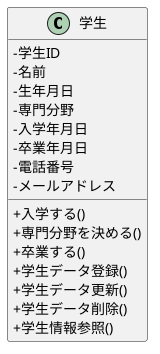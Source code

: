 @startuml
skinparam classAttributeIconSize 0  
class 学生 {
 -学生ID
 -名前
 -生年月日
 -専門分野
 -入学年月日
 -卒業年月日
 -電話番号
 -メールアドレス
 +入学する()
 +専門分野を決める()
 +卒業する()
 +学生データ登録()
 +学生データ更新()
 +学生データ削除()
 +学生情報参照()
}

@enduml